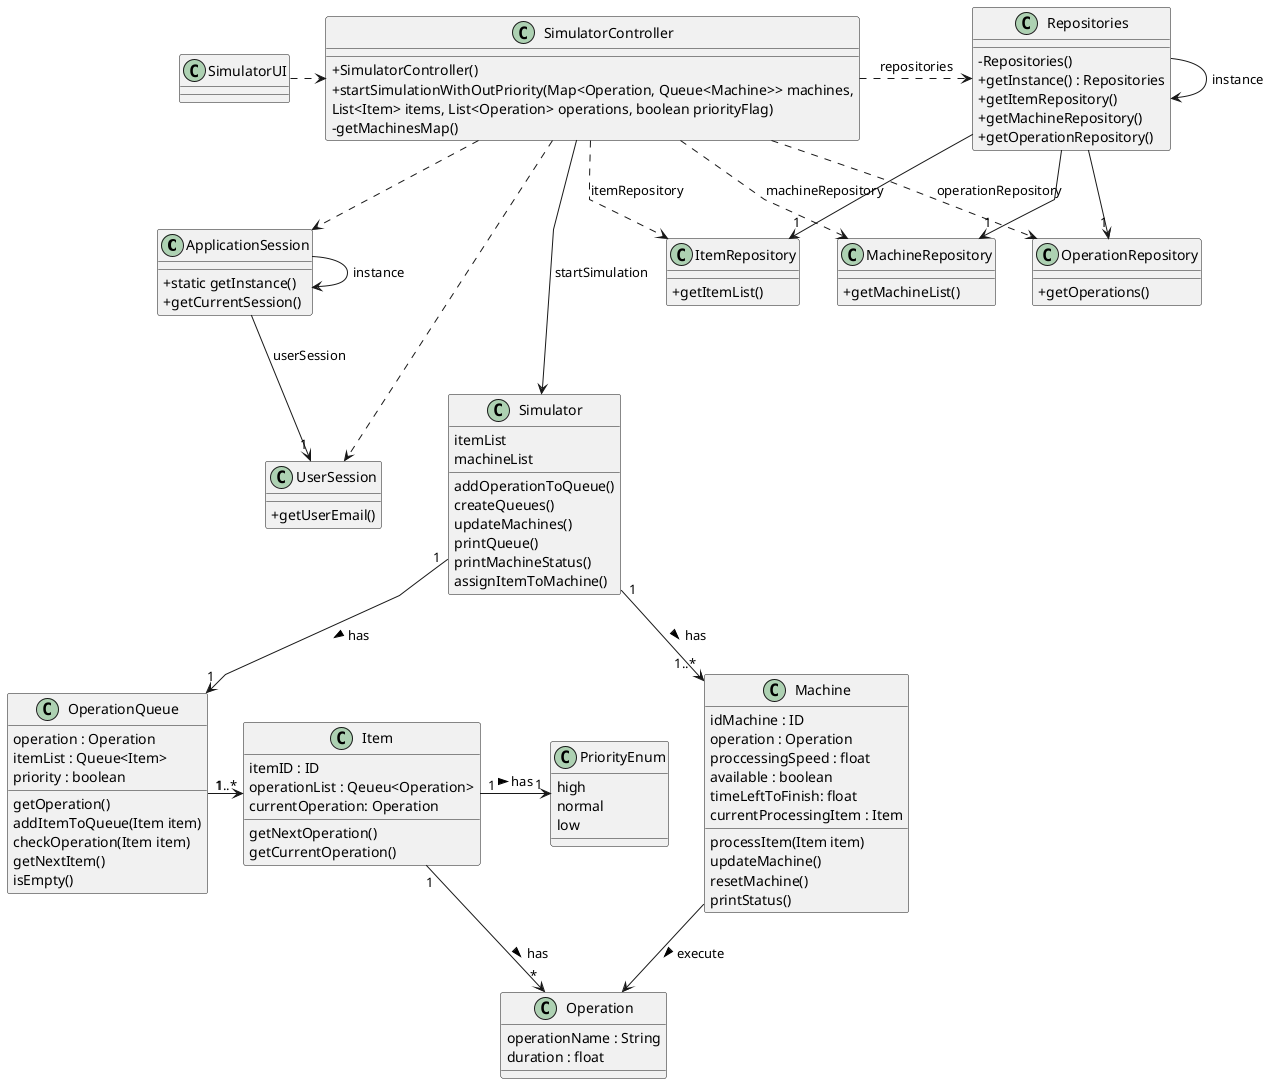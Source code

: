 @startuml
'skinparam monochrome true
skinparam packageStyle rectangle
skinparam shadowing false
skinparam linetype polyline
'skinparam linetype orto

skinparam classAttributeIconSize 0

'left to right direction

class ApplicationSession
{
    + static getInstance()
    + getCurrentSession()
}

class UserSession
{
    + getUserEmail()
}




class ItemRepository {
    + getItemList()
}

class MachineRepository {
    + getMachineList()
}

class OperationRepository {
    + getOperations()
}

class Repositories {
    - Repositories()
    + getInstance() : Repositories
    + getItemRepository()
    + getMachineRepository()
    + getOperationRepository()
}

class SimulatorController {
    + SimulatorController()
    + startSimulationWithOutPriority(Map<Operation, Queue<Machine>> machines,
    List<Item> items, List<Operation> operations, boolean priorityFlag)
    - getMachinesMap()
}

class Simulator {
    itemList
    machineList
    addOperationToQueue()
    createQueues()
    updateMachines()
    printQueue()
    printMachineStatus()
    assignItemToMachine()
}


class Item {
    itemID : ID
    operationList : Qeueu<Operation>
    currentOperation: Operation
    getNextOperation()
    getCurrentOperation()
}

class PriorityEnum{
    high
    normal
    low
}



class Operation {
    operationName : String
    duration : float
}

class Machine{
    idMachine : ID
    operation : Operation
    proccessingSpeed : float
    available : boolean
    timeLeftToFinish: float
    currentProcessingItem : Item
    processItem(Item item)
    updateMachine()
    resetMachine()
    printStatus()

}

class OperationQueue{
    operation : Operation
    itemList : Queue<Item>
    priority : boolean
    getOperation()
    addItemToQueue(Item item)
    checkOperation(Item item)
    getNextItem()
    isEmpty()

}


class SimulatorUI {
}

Repositories -> Repositories : instance
ApplicationSession -> ApplicationSession : instance

SimulatorUI .> SimulatorController

SimulatorController .> Repositories : repositories

Repositories -> "1" ItemRepository
Repositories --> "1" OperationRepository

SimulatorController ..> MachineRepository : machineRepository
SimulatorController ..> ItemRepository : itemRepository
SimulatorController ..> OperationRepository : operationRepository

Repositories --> "1" MachineRepository

ApplicationSession --> "1" UserSession : userSession

SimulatorController ..> ApplicationSession
SimulatorController ..> UserSession


SimulatorController ---> Simulator : startSimulation
Item "1" --> "*" Operation : has >
Machine --> Operation: execute >
Item "1" -> "1" PriorityEnum : has >
Simulator "1" --> "1" OperationQueue: has >
Simulator "1" --> "1..*" Machine : has >
OperationQueue "1" -> "1..*" Item




@enduml